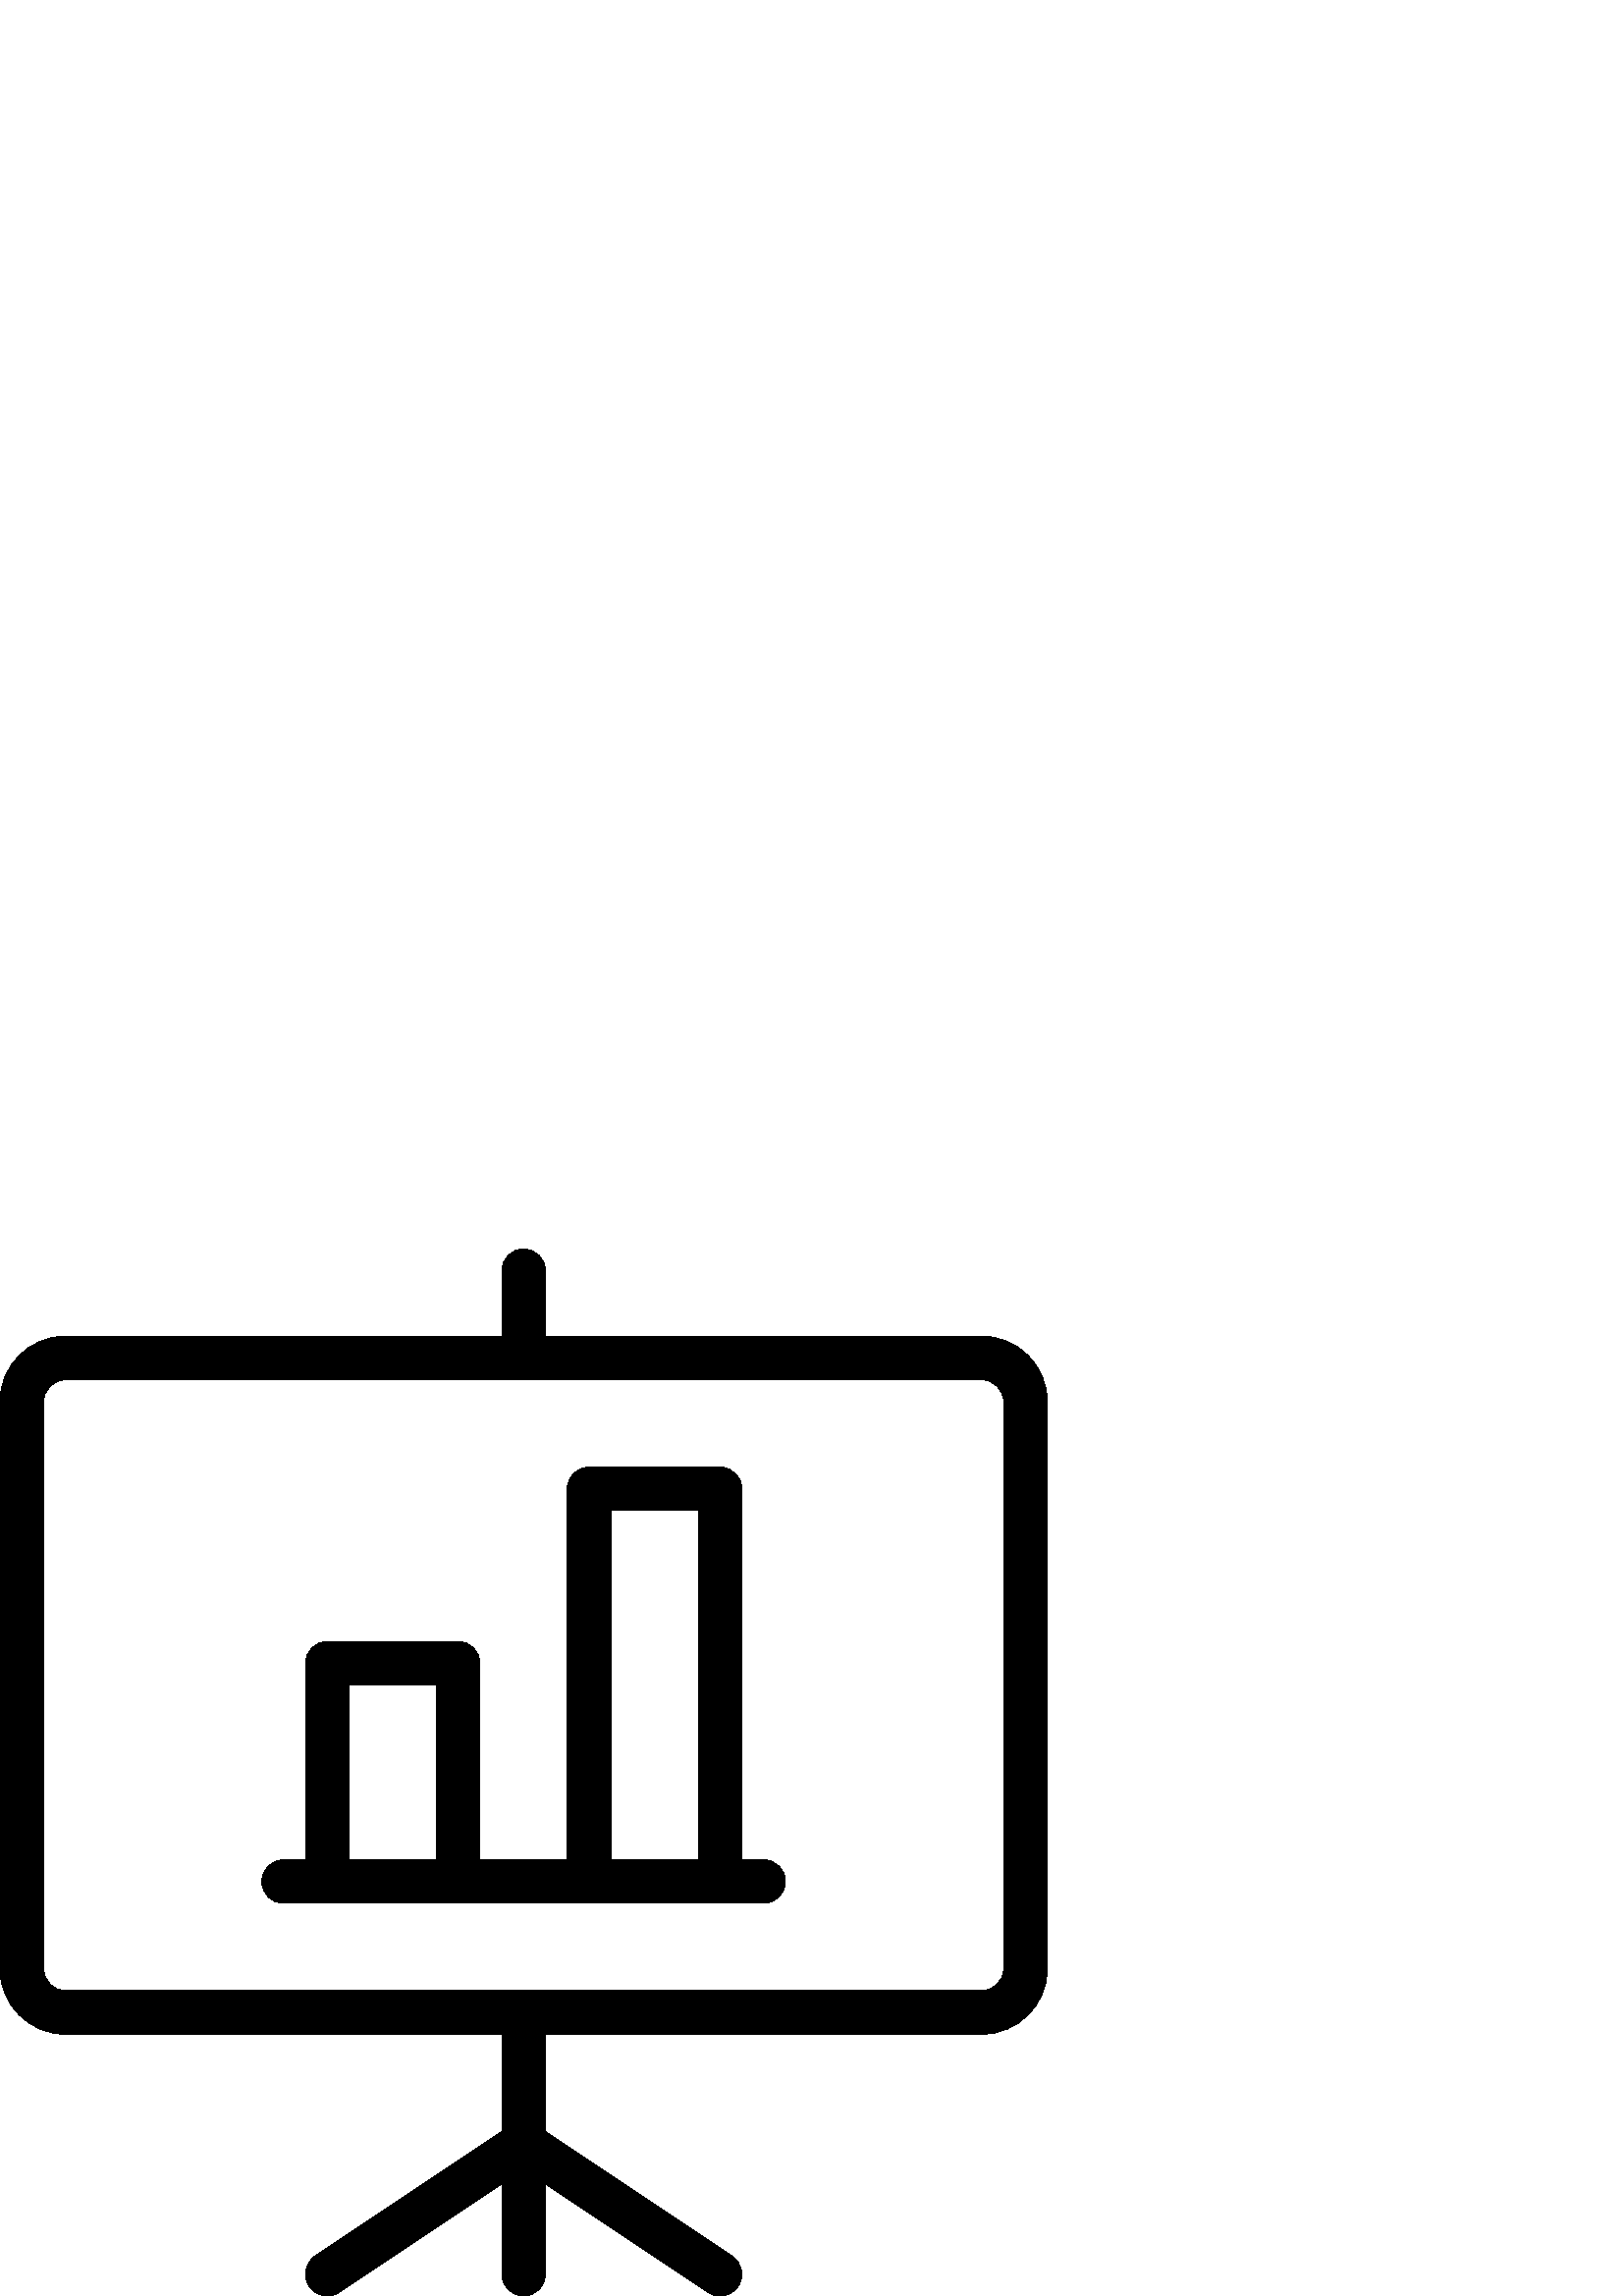 %!PS-Adobe-3.0 EPSF-3.0
%%Pages: 1
%%DocumentData: Clean7Bit
%%LanguageLevel: 2
%%BoundingBox: 0 0 384 384
%%EndComments
%%BeginProlog
50 dict begin
/q { gsave } bind def
/Q { grestore } bind def
/cm { 6 array astore concat } bind def
/w { setlinewidth } bind def
/J { setlinecap } bind def
/j { setlinejoin } bind def
/M { setmiterlimit } bind def
/d { setdash } bind def
/m { moveto } bind def
/l { lineto } bind def
/c { curveto } bind def
/h { closepath } bind def
/re { exch dup neg 3 1 roll 5 3 roll moveto 0 rlineto
      0 exch rlineto 0 rlineto closepath } bind def
/S { stroke } bind def
/f { fill } bind def
/f* { eofill } bind def
/n { newpath } bind def
/W { clip } bind def
/W* { eoclip } bind def
/BT { } bind def
/ET { } bind def
/BDC { mark 3 1 roll /BDC pdfmark } bind def
/EMC { mark /EMC pdfmark } bind def
/cairo_store_point { /cairo_point_y exch def /cairo_point_x exch def } def
/Tj { show currentpoint cairo_store_point } bind def
/TJ {
  {
    dup
    type /stringtype eq
    { show } { -0.001 mul 0 cairo_font_matrix dtransform rmoveto } ifelse
  } forall
  currentpoint cairo_store_point
} bind def
/cairo_selectfont { cairo_font_matrix aload pop pop pop 0 0 6 array astore
    cairo_font exch selectfont cairo_point_x cairo_point_y moveto } bind def
/Tf { pop /cairo_font exch def /cairo_font_matrix where
      { pop cairo_selectfont } if } bind def
/Td { matrix translate cairo_font_matrix matrix concatmatrix dup
      /cairo_font_matrix exch def dup 4 get exch 5 get cairo_store_point
      /cairo_font where { pop cairo_selectfont } if } bind def
/Tm { 2 copy 8 2 roll 6 array astore /cairo_font_matrix exch def
      cairo_store_point /cairo_font where { pop cairo_selectfont } if } bind def
/g { setgray } bind def
/rg { setrgbcolor } bind def
/d1 { setcachedevice } bind def
/cairo_data_source {
  CairoDataIndex CairoData length lt
    { CairoData CairoDataIndex get /CairoDataIndex CairoDataIndex 1 add def }
    { () } ifelse
} def
/cairo_flush_ascii85_file { cairo_ascii85_file status { cairo_ascii85_file flushfile } if } def
/cairo_image { image cairo_flush_ascii85_file } def
/cairo_imagemask { imagemask cairo_flush_ascii85_file } def
%%EndProlog
%%BeginSetup
%%EndSetup
%%Page: 1 1
%%BeginPageSetup
%%PageBoundingBox: 0 0 384 384
%%EndPageSetup
q 0 0 384 384 rectclip
1 0 0 -1 0 384 cm q
0 g
360 288 m 24 288 l 10.77 288 0 277.23 0 264 c 0 56 l 0 42.77 10.77 32 24
 32 c 360 32 l 373.23 32 384 42.77 384 56 c 384 264 l 384 277.23 373.23 
288 360 288 c h
24 48 m 19.586 48 16 51.586 16 56 c 16 264 l 16 268.414 19.586 272 24 272
 c 360 272 l 364.414 272 368 268.414 368 264 c 368 56 l 368 51.586 364.414
 48 360 48 c h
24 48 m f
192 48 m 187.586 48 184 44.414 184 40 c 184 8 l 184 3.586 187.586 0 192
 0 c 196.414 0 200 3.586 200 8 c 200 40 l 200 44.414 196.414 48 192 48 c
 h
192 48 m f
192 384 m 187.586 384 184 380.414 184 376 c 184 280 l 184 275.586 187.586
 272 192 272 c 196.414 272 200 275.586 200 280 c 200 376 l 200 380.414 196.414
 384 192 384 c h
192 384 m f
264 384 m 262.48 384 260.945 383.566 259.566 382.656 c 187.566 334.656 
l 183.887 332.207 182.895 327.246 185.344 323.566 c 187.793 319.887 192.754
 318.895 196.434 321.344 c 268.434 369.344 l 272.113 371.793 273.105 376.754
 270.656 380.434 c 269.121 382.754 266.574 384 264 384 c h
264 384 m f
120 384 m 117.406 384 114.879 382.754 113.328 380.434 c 110.879 376.754
 111.871 371.793 115.551 369.344 c 187.551 321.344 l 191.23 318.895 196.207
 319.871 198.641 323.566 c 201.09 327.246 200.098 332.207 196.414 334.656
 c 124.414 382.656 l 123.07 383.566 121.535 384 120 384 c h
120 384 m f
264 240 m 216 240 l 211.586 240 208 236.414 208 232 c 208 88 l 208 83.586
 211.586 80 216 80 c 264 80 l 268.414 80 272 83.586 272 88 c 272 232 l 272
 236.414 268.414 240 264 240 c h
224 224 m 256 224 l 256 96 l 224 96 l h
224 224 m f
168 240 m 120 240 l 115.586 240 112 236.414 112 232 c 112 152 l 112 147.586
 115.586 144 120 144 c 168 144 l 172.414 144 176 147.586 176 152 c 176 232
 l 176 236.414 172.414 240 168 240 c h
128 224 m 160 224 l 160 160 l 128 160 l h
128 224 m f
280 240 m 104 240 l 99.586 240 96 236.414 96 232 c 96 227.586 99.586 224
 104 224 c 280 224 l 284.414 224 288 227.586 288 232 c 288 236.414 284.414
 240 280 240 c h
280 240 m f
Q Q
showpage
%%Trailer
end
%%EOF
